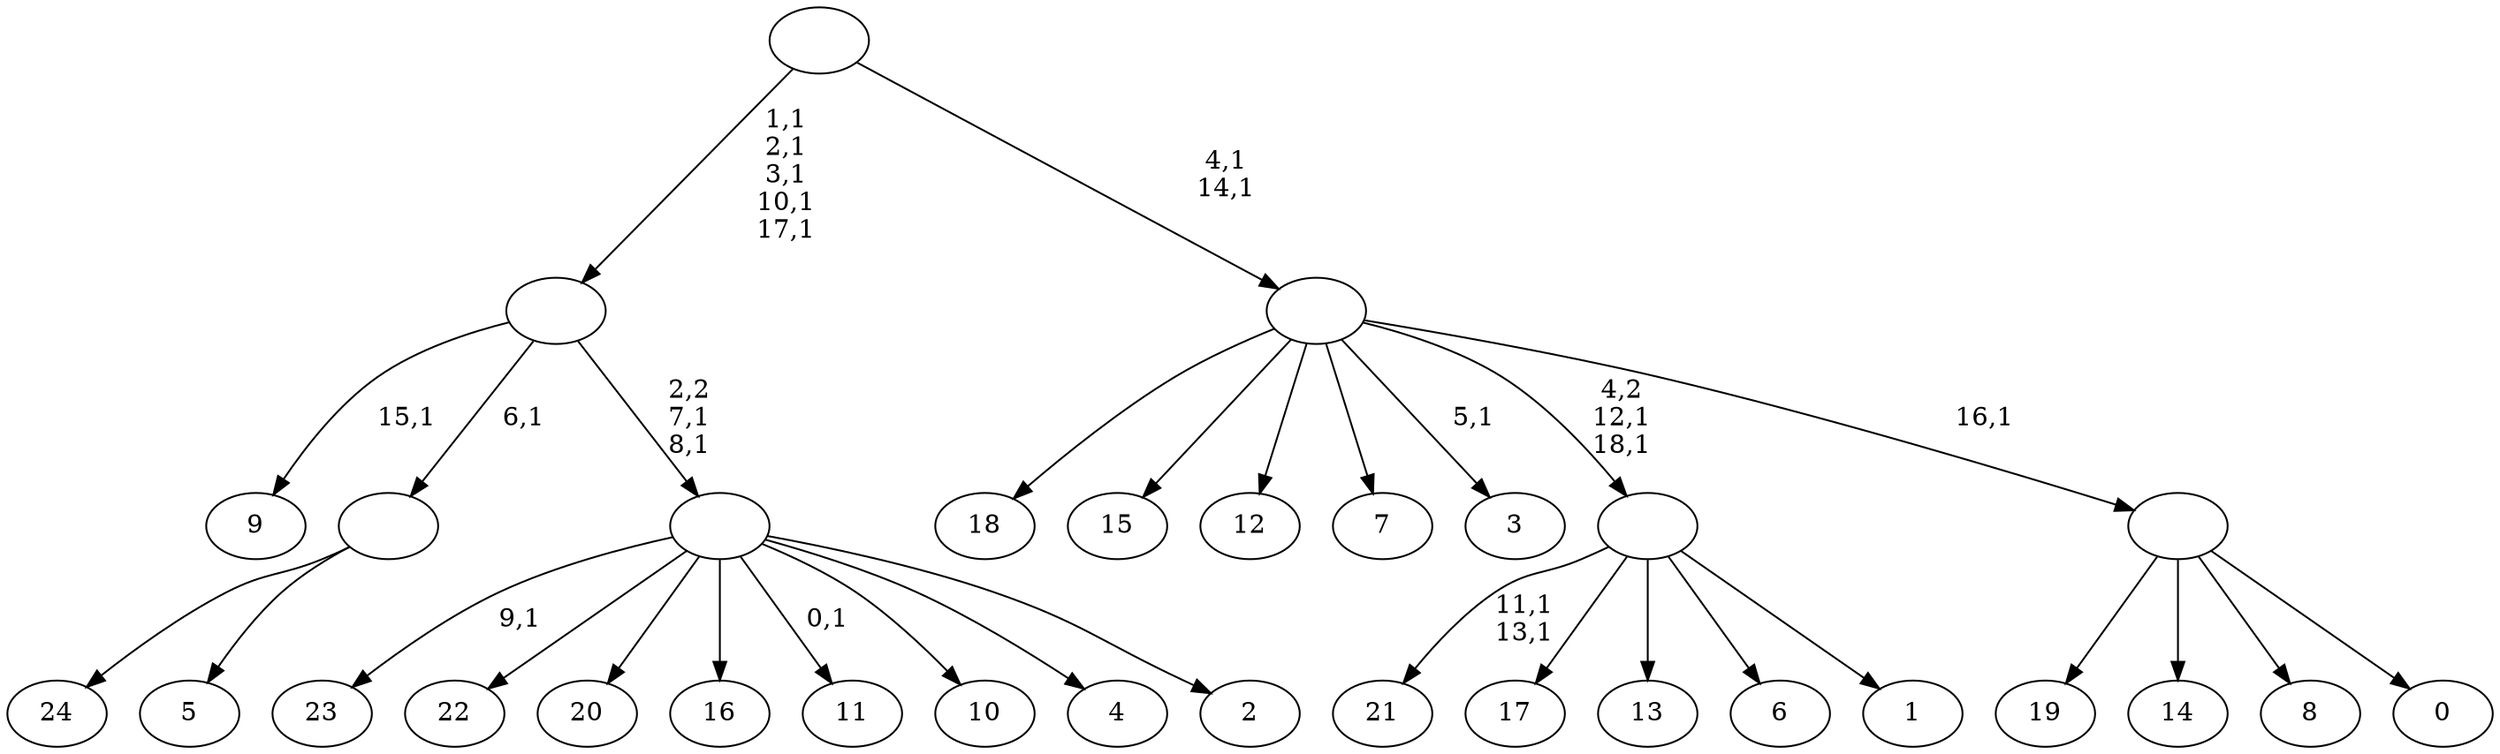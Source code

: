 digraph T {
	44 [label="24"]
	43 [label="23"]
	41 [label="22"]
	40 [label="21"]
	37 [label="20"]
	36 [label="19"]
	35 [label="18"]
	34 [label="17"]
	33 [label="16"]
	32 [label="15"]
	31 [label="14"]
	30 [label="13"]
	29 [label="12"]
	28 [label="11"]
	26 [label="10"]
	25 [label="9"]
	23 [label="8"]
	22 [label="7"]
	21 [label="6"]
	20 [label="5"]
	19 [label=""]
	18 [label="4"]
	17 [label="3"]
	15 [label="2"]
	14 [label=""]
	12 [label=""]
	7 [label="1"]
	6 [label=""]
	4 [label="0"]
	3 [label=""]
	2 [label=""]
	0 [label=""]
	19 -> 44 [label=""]
	19 -> 20 [label=""]
	14 -> 28 [label="0,1"]
	14 -> 43 [label="9,1"]
	14 -> 41 [label=""]
	14 -> 37 [label=""]
	14 -> 33 [label=""]
	14 -> 26 [label=""]
	14 -> 18 [label=""]
	14 -> 15 [label=""]
	12 -> 14 [label="2,2\n7,1\n8,1"]
	12 -> 25 [label="15,1"]
	12 -> 19 [label="6,1"]
	6 -> 40 [label="11,1\n13,1"]
	6 -> 34 [label=""]
	6 -> 30 [label=""]
	6 -> 21 [label=""]
	6 -> 7 [label=""]
	3 -> 36 [label=""]
	3 -> 31 [label=""]
	3 -> 23 [label=""]
	3 -> 4 [label=""]
	2 -> 6 [label="4,2\n12,1\n18,1"]
	2 -> 17 [label="5,1"]
	2 -> 35 [label=""]
	2 -> 32 [label=""]
	2 -> 29 [label=""]
	2 -> 22 [label=""]
	2 -> 3 [label="16,1"]
	0 -> 2 [label="4,1\n14,1"]
	0 -> 12 [label="1,1\n2,1\n3,1\n10,1\n17,1"]
}
